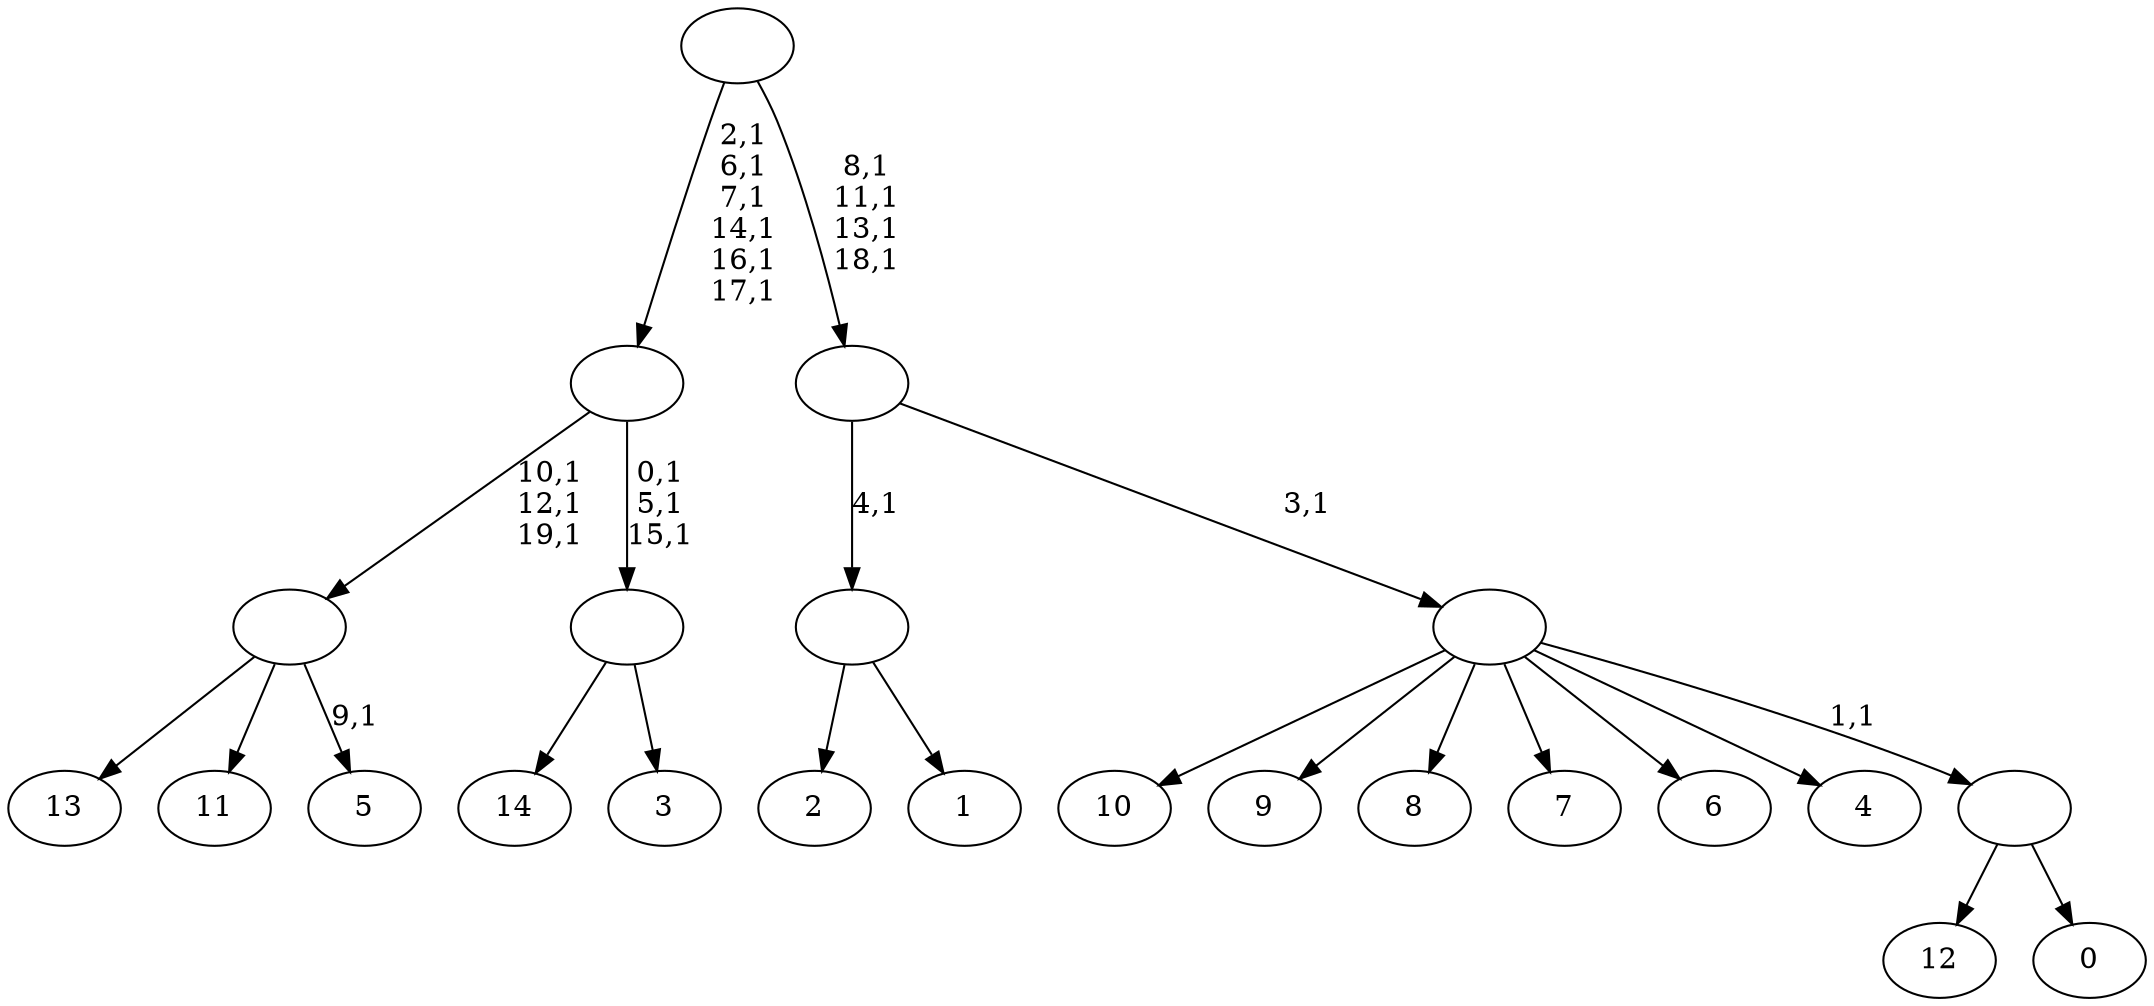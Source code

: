 digraph T {
	35 [label="14"]
	34 [label="13"]
	33 [label="12"]
	32 [label="11"]
	31 [label="10"]
	30 [label="9"]
	29 [label="8"]
	28 [label="7"]
	27 [label="6"]
	26 [label="5"]
	24 [label=""]
	21 [label="4"]
	20 [label="3"]
	19 [label=""]
	16 [label=""]
	10 [label="2"]
	9 [label="1"]
	8 [label=""]
	7 [label="0"]
	6 [label=""]
	5 [label=""]
	4 [label=""]
	0 [label=""]
	24 -> 26 [label="9,1"]
	24 -> 34 [label=""]
	24 -> 32 [label=""]
	19 -> 35 [label=""]
	19 -> 20 [label=""]
	16 -> 19 [label="0,1\n5,1\n15,1"]
	16 -> 24 [label="10,1\n12,1\n19,1"]
	8 -> 10 [label=""]
	8 -> 9 [label=""]
	6 -> 33 [label=""]
	6 -> 7 [label=""]
	5 -> 31 [label=""]
	5 -> 30 [label=""]
	5 -> 29 [label=""]
	5 -> 28 [label=""]
	5 -> 27 [label=""]
	5 -> 21 [label=""]
	5 -> 6 [label="1,1"]
	4 -> 8 [label="4,1"]
	4 -> 5 [label="3,1"]
	0 -> 4 [label="8,1\n11,1\n13,1\n18,1"]
	0 -> 16 [label="2,1\n6,1\n7,1\n14,1\n16,1\n17,1"]
}
